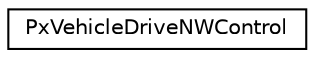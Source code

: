 digraph "Graphical Class Hierarchy"
{
  edge [fontname="Helvetica",fontsize="10",labelfontname="Helvetica",labelfontsize="10"];
  node [fontname="Helvetica",fontsize="10",shape=record];
  rankdir="LR";
  Node0 [label="PxVehicleDriveNWControl",height=0.2,width=0.4,color="black", fillcolor="white", style="filled",URL="$structPxVehicleDriveNWControl.html",tooltip="The control inputs for a PxVehicleDriveNW. "];
}

